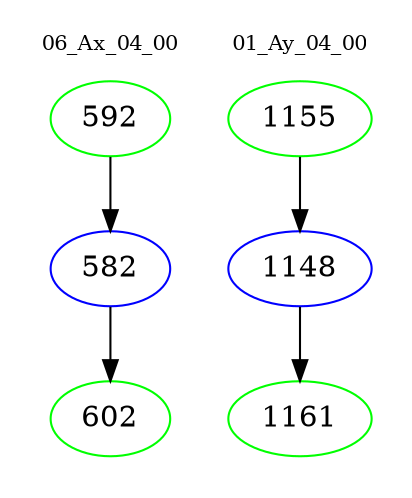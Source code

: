 digraph{
subgraph cluster_0 {
color = white
label = "06_Ax_04_00";
fontsize=10;
T0_592 [label="592", color="green"]
T0_592 -> T0_582 [color="black"]
T0_582 [label="582", color="blue"]
T0_582 -> T0_602 [color="black"]
T0_602 [label="602", color="green"]
}
subgraph cluster_1 {
color = white
label = "01_Ay_04_00";
fontsize=10;
T1_1155 [label="1155", color="green"]
T1_1155 -> T1_1148 [color="black"]
T1_1148 [label="1148", color="blue"]
T1_1148 -> T1_1161 [color="black"]
T1_1161 [label="1161", color="green"]
}
}
